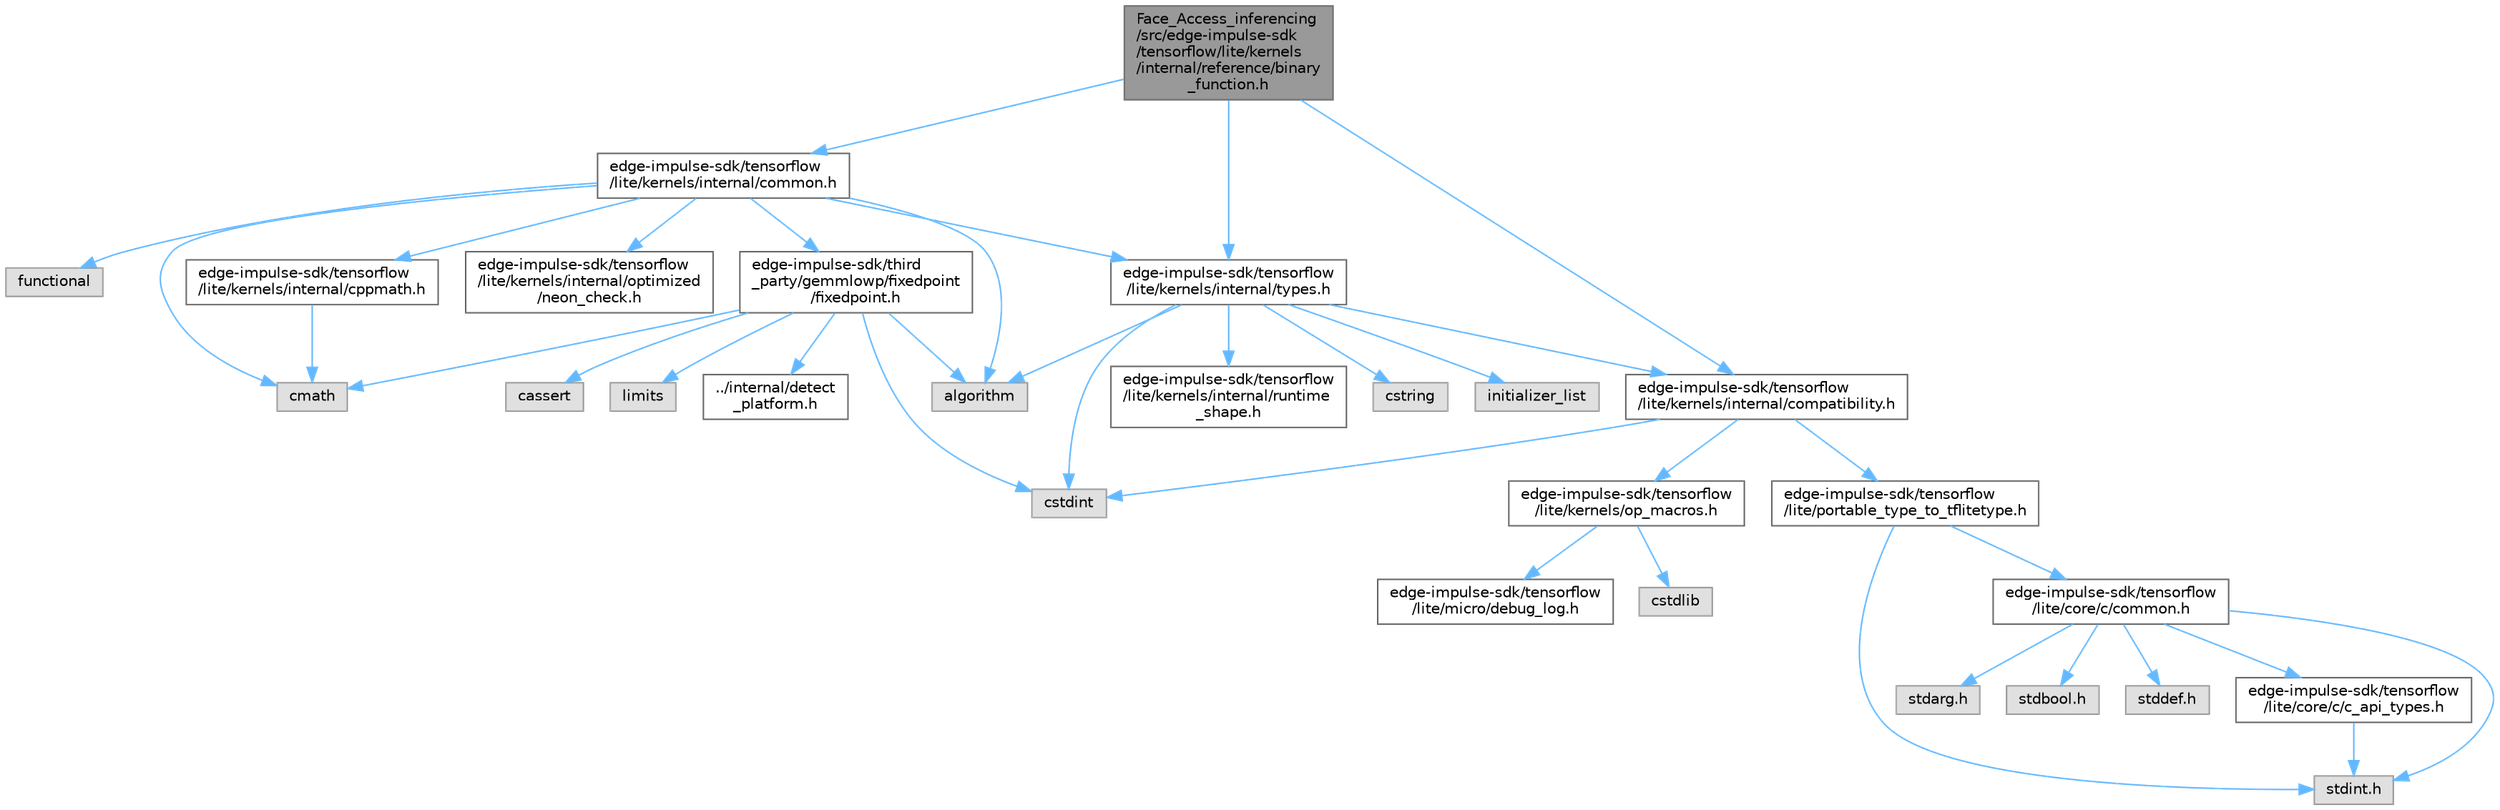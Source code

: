 digraph "Face_Access_inferencing/src/edge-impulse-sdk/tensorflow/lite/kernels/internal/reference/binary_function.h"
{
 // LATEX_PDF_SIZE
  bgcolor="transparent";
  edge [fontname=Helvetica,fontsize=10,labelfontname=Helvetica,labelfontsize=10];
  node [fontname=Helvetica,fontsize=10,shape=box,height=0.2,width=0.4];
  Node1 [id="Node000001",label="Face_Access_inferencing\l/src/edge-impulse-sdk\l/tensorflow/lite/kernels\l/internal/reference/binary\l_function.h",height=0.2,width=0.4,color="gray40", fillcolor="grey60", style="filled", fontcolor="black",tooltip=" "];
  Node1 -> Node2 [id="edge1_Node000001_Node000002",color="steelblue1",style="solid",tooltip=" "];
  Node2 [id="Node000002",label="edge-impulse-sdk/tensorflow\l/lite/kernels/internal/common.h",height=0.2,width=0.4,color="grey40", fillcolor="white", style="filled",URL="$_face___access__inferencing_2src_2edge-impulse-sdk_2tensorflow_2lite_2kernels_2internal_2common_8h.html",tooltip=" "];
  Node2 -> Node3 [id="edge2_Node000002_Node000003",color="steelblue1",style="solid",tooltip=" "];
  Node3 [id="Node000003",label="algorithm",height=0.2,width=0.4,color="grey60", fillcolor="#E0E0E0", style="filled",tooltip=" "];
  Node2 -> Node4 [id="edge3_Node000002_Node000004",color="steelblue1",style="solid",tooltip=" "];
  Node4 [id="Node000004",label="cmath",height=0.2,width=0.4,color="grey60", fillcolor="#E0E0E0", style="filled",tooltip=" "];
  Node2 -> Node5 [id="edge4_Node000002_Node000005",color="steelblue1",style="solid",tooltip=" "];
  Node5 [id="Node000005",label="functional",height=0.2,width=0.4,color="grey60", fillcolor="#E0E0E0", style="filled",tooltip=" "];
  Node2 -> Node6 [id="edge5_Node000002_Node000006",color="steelblue1",style="solid",tooltip=" "];
  Node6 [id="Node000006",label="edge-impulse-sdk/third\l_party/gemmlowp/fixedpoint\l/fixedpoint.h",height=0.2,width=0.4,color="grey40", fillcolor="white", style="filled",URL="$_face___access__inferencing_2src_2edge-impulse-sdk_2third__party_2gemmlowp_2fixedpoint_2fixedpoint_8h.html",tooltip=" "];
  Node6 -> Node3 [id="edge6_Node000006_Node000003",color="steelblue1",style="solid",tooltip=" "];
  Node6 -> Node7 [id="edge7_Node000006_Node000007",color="steelblue1",style="solid",tooltip=" "];
  Node7 [id="Node000007",label="cassert",height=0.2,width=0.4,color="grey60", fillcolor="#E0E0E0", style="filled",tooltip=" "];
  Node6 -> Node4 [id="edge8_Node000006_Node000004",color="steelblue1",style="solid",tooltip=" "];
  Node6 -> Node8 [id="edge9_Node000006_Node000008",color="steelblue1",style="solid",tooltip=" "];
  Node8 [id="Node000008",label="cstdint",height=0.2,width=0.4,color="grey60", fillcolor="#E0E0E0", style="filled",tooltip=" "];
  Node6 -> Node9 [id="edge10_Node000006_Node000009",color="steelblue1",style="solid",tooltip=" "];
  Node9 [id="Node000009",label="limits",height=0.2,width=0.4,color="grey60", fillcolor="#E0E0E0", style="filled",tooltip=" "];
  Node6 -> Node10 [id="edge11_Node000006_Node000010",color="steelblue1",style="solid",tooltip=" "];
  Node10 [id="Node000010",label="../internal/detect\l_platform.h",height=0.2,width=0.4,color="grey40", fillcolor="white", style="filled",URL="$_face___access__inferencing_2src_2edge-impulse-sdk_2third__party_2gemmlowp_2internal_2detect__platform_8h.html",tooltip=" "];
  Node2 -> Node11 [id="edge12_Node000002_Node000011",color="steelblue1",style="solid",tooltip=" "];
  Node11 [id="Node000011",label="edge-impulse-sdk/tensorflow\l/lite/kernels/internal/cppmath.h",height=0.2,width=0.4,color="grey40", fillcolor="white", style="filled",URL="$_face___access__inferencing_2src_2edge-impulse-sdk_2tensorflow_2lite_2kernels_2internal_2cppmath_8h.html",tooltip=" "];
  Node11 -> Node4 [id="edge13_Node000011_Node000004",color="steelblue1",style="solid",tooltip=" "];
  Node2 -> Node12 [id="edge14_Node000002_Node000012",color="steelblue1",style="solid",tooltip=" "];
  Node12 [id="Node000012",label="edge-impulse-sdk/tensorflow\l/lite/kernels/internal/optimized\l/neon_check.h",height=0.2,width=0.4,color="grey40", fillcolor="white", style="filled",URL="$_face___access__inferencing_2src_2edge-impulse-sdk_2tensorflow_2lite_2kernels_2internal_2optimized_2neon__check_8h.html",tooltip=" "];
  Node2 -> Node13 [id="edge15_Node000002_Node000013",color="steelblue1",style="solid",tooltip=" "];
  Node13 [id="Node000013",label="edge-impulse-sdk/tensorflow\l/lite/kernels/internal/types.h",height=0.2,width=0.4,color="grey40", fillcolor="white", style="filled",URL="$_face___access__inferencing_2src_2edge-impulse-sdk_2tensorflow_2lite_2kernels_2internal_2types_8h.html",tooltip=" "];
  Node13 -> Node3 [id="edge16_Node000013_Node000003",color="steelblue1",style="solid",tooltip=" "];
  Node13 -> Node8 [id="edge17_Node000013_Node000008",color="steelblue1",style="solid",tooltip=" "];
  Node13 -> Node14 [id="edge18_Node000013_Node000014",color="steelblue1",style="solid",tooltip=" "];
  Node14 [id="Node000014",label="cstring",height=0.2,width=0.4,color="grey60", fillcolor="#E0E0E0", style="filled",tooltip=" "];
  Node13 -> Node15 [id="edge19_Node000013_Node000015",color="steelblue1",style="solid",tooltip=" "];
  Node15 [id="Node000015",label="initializer_list",height=0.2,width=0.4,color="grey60", fillcolor="#E0E0E0", style="filled",tooltip=" "];
  Node13 -> Node16 [id="edge20_Node000013_Node000016",color="steelblue1",style="solid",tooltip=" "];
  Node16 [id="Node000016",label="edge-impulse-sdk/tensorflow\l/lite/kernels/internal/compatibility.h",height=0.2,width=0.4,color="grey40", fillcolor="white", style="filled",URL="$_face___access__inferencing_2src_2edge-impulse-sdk_2tensorflow_2lite_2kernels_2internal_2compatibility_8h.html",tooltip=" "];
  Node16 -> Node8 [id="edge21_Node000016_Node000008",color="steelblue1",style="solid",tooltip=" "];
  Node16 -> Node17 [id="edge22_Node000016_Node000017",color="steelblue1",style="solid",tooltip=" "];
  Node17 [id="Node000017",label="edge-impulse-sdk/tensorflow\l/lite/portable_type_to_tflitetype.h",height=0.2,width=0.4,color="grey40", fillcolor="white", style="filled",URL="$_face___access__inferencing_2src_2edge-impulse-sdk_2tensorflow_2lite_2portable__type__to__tflitetype_8h.html",tooltip=" "];
  Node17 -> Node18 [id="edge23_Node000017_Node000018",color="steelblue1",style="solid",tooltip=" "];
  Node18 [id="Node000018",label="stdint.h",height=0.2,width=0.4,color="grey60", fillcolor="#E0E0E0", style="filled",tooltip=" "];
  Node17 -> Node19 [id="edge24_Node000017_Node000019",color="steelblue1",style="solid",tooltip=" "];
  Node19 [id="Node000019",label="edge-impulse-sdk/tensorflow\l/lite/core/c/common.h",height=0.2,width=0.4,color="grey40", fillcolor="white", style="filled",URL="$_face___access__inferencing_2src_2edge-impulse-sdk_2tensorflow_2lite_2core_2c_2common_8h.html",tooltip=" "];
  Node19 -> Node20 [id="edge25_Node000019_Node000020",color="steelblue1",style="solid",tooltip=" "];
  Node20 [id="Node000020",label="stdarg.h",height=0.2,width=0.4,color="grey60", fillcolor="#E0E0E0", style="filled",tooltip=" "];
  Node19 -> Node21 [id="edge26_Node000019_Node000021",color="steelblue1",style="solid",tooltip=" "];
  Node21 [id="Node000021",label="stdbool.h",height=0.2,width=0.4,color="grey60", fillcolor="#E0E0E0", style="filled",tooltip=" "];
  Node19 -> Node22 [id="edge27_Node000019_Node000022",color="steelblue1",style="solid",tooltip=" "];
  Node22 [id="Node000022",label="stddef.h",height=0.2,width=0.4,color="grey60", fillcolor="#E0E0E0", style="filled",tooltip=" "];
  Node19 -> Node18 [id="edge28_Node000019_Node000018",color="steelblue1",style="solid",tooltip=" "];
  Node19 -> Node23 [id="edge29_Node000019_Node000023",color="steelblue1",style="solid",tooltip=" "];
  Node23 [id="Node000023",label="edge-impulse-sdk/tensorflow\l/lite/core/c/c_api_types.h",height=0.2,width=0.4,color="grey40", fillcolor="white", style="filled",URL="$_face___access__inferencing_2src_2edge-impulse-sdk_2tensorflow_2lite_2core_2c_2c__api__types_8h.html",tooltip=" "];
  Node23 -> Node18 [id="edge30_Node000023_Node000018",color="steelblue1",style="solid",tooltip=" "];
  Node16 -> Node24 [id="edge31_Node000016_Node000024",color="steelblue1",style="solid",tooltip=" "];
  Node24 [id="Node000024",label="edge-impulse-sdk/tensorflow\l/lite/kernels/op_macros.h",height=0.2,width=0.4,color="grey40", fillcolor="white", style="filled",URL="$_face___access__inferencing_2src_2edge-impulse-sdk_2tensorflow_2lite_2kernels_2op__macros_8h.html",tooltip=" "];
  Node24 -> Node25 [id="edge32_Node000024_Node000025",color="steelblue1",style="solid",tooltip=" "];
  Node25 [id="Node000025",label="edge-impulse-sdk/tensorflow\l/lite/micro/debug_log.h",height=0.2,width=0.4,color="grey40", fillcolor="white", style="filled",URL="$_face___access__inferencing_2src_2edge-impulse-sdk_2tensorflow_2lite_2micro_2debug__log_8h.html",tooltip=" "];
  Node24 -> Node26 [id="edge33_Node000024_Node000026",color="steelblue1",style="solid",tooltip=" "];
  Node26 [id="Node000026",label="cstdlib",height=0.2,width=0.4,color="grey60", fillcolor="#E0E0E0", style="filled",tooltip=" "];
  Node13 -> Node27 [id="edge34_Node000013_Node000027",color="steelblue1",style="solid",tooltip=" "];
  Node27 [id="Node000027",label="edge-impulse-sdk/tensorflow\l/lite/kernels/internal/runtime\l_shape.h",height=0.2,width=0.4,color="grey40", fillcolor="white", style="filled",URL="$_face___access__inferencing_2src_2edge-impulse-sdk_2tensorflow_2lite_2kernels_2internal_2runtime__shape_8h.html",tooltip=" "];
  Node1 -> Node16 [id="edge35_Node000001_Node000016",color="steelblue1",style="solid",tooltip=" "];
  Node1 -> Node13 [id="edge36_Node000001_Node000013",color="steelblue1",style="solid",tooltip=" "];
}
